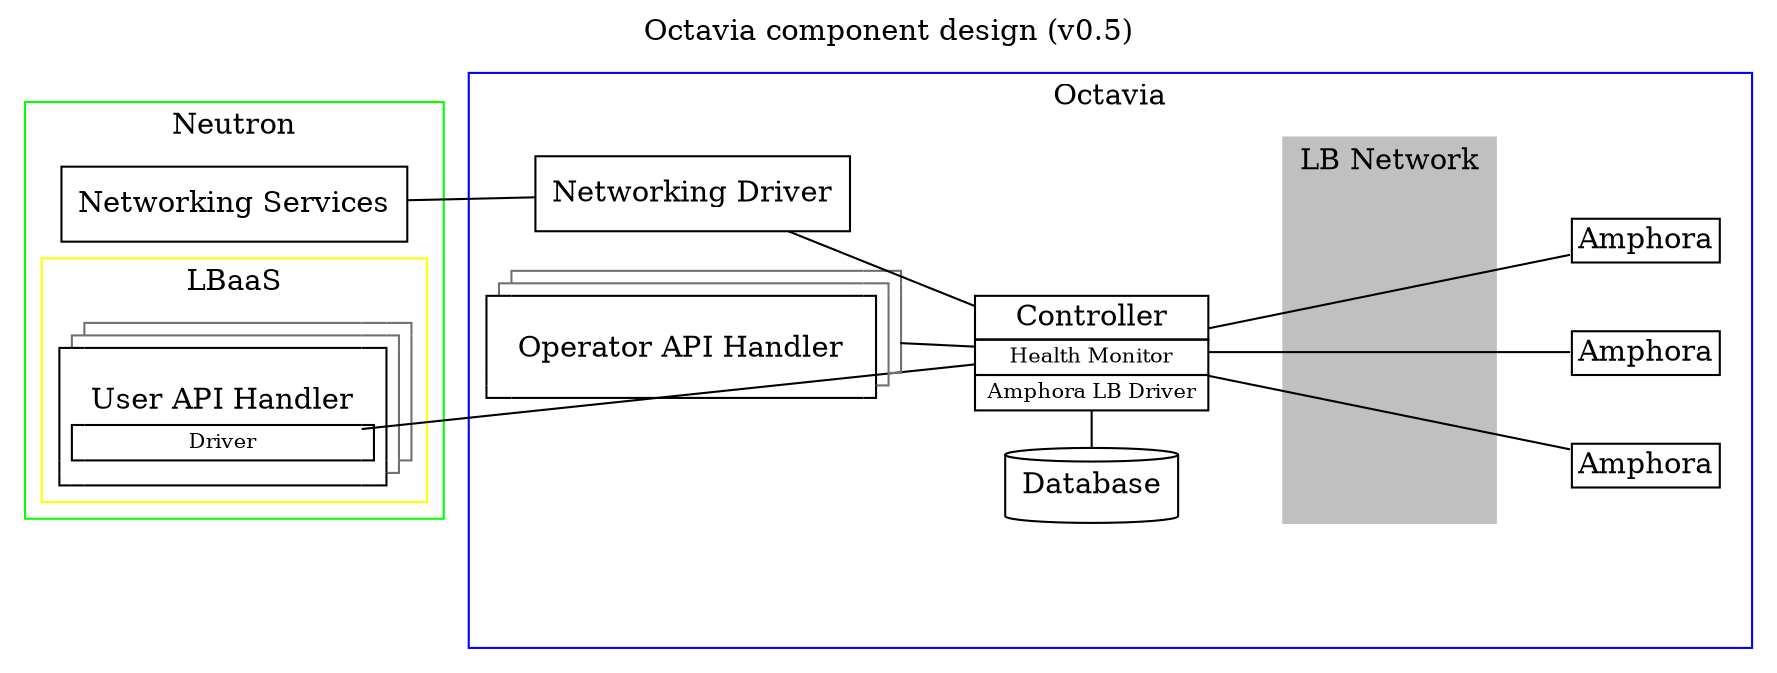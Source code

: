 /*
*    Copyright 2014 OpenStack Foundation
*
*    Licensed under the Apache License, Version 2.0 (the "License"); you may
*    not use this file except in compliance with the License. You may obtain
*    a copy of the License at
*
*         http://www.apache.org/licenses/LICENSE-2.0
*
*    Unless required by applicable law or agreed to in writing, software
*    distributed under the License is distributed on an "AS IS" BASIS, WITHOUT
*    WARRANTIES OR CONDITIONS OF ANY KIND, either express or implied. See the
*    License for the specific language governing permissions and limitations
*    under the License.
*/
/*
 * Requires graphviz version 2.37 or later to render correctly
 */
digraph G {
  labelloc="t";
  label="Octavia component design (v0.5)";
  rankdir=LR;
  splines=false;

  subgraph cluster_Neutron {
    label="Neutron";
    color="green";

    NetworkingServices [shape=rectangle label="Networking Services"];

    subgraph cluster_LBaaS {
      label="LBaaS";
      color="yellow";

      UserAPIHandler [shape=none margin=0 label=
        <<table border="0" cellspacing="0" cellborder="1">
          <tr>
            <td style="invis"></td>
            <td style="invis"></td>
            <td color="#707070" sides="lt"></td>
            <td color="#707070" sides="t"></td>
            <td color="#707070" sides="t"></td>
            <td color="#707070" sides="t"></td>
            <td color="#707070" sides="tr"></td>
          </tr>
          <tr>
            <td style="invis"></td>
            <td color="#707070" sides="lt"></td>
            <td color="#707070" sides="t"></td>
            <td color="#707070" sides="t"></td>
            <td color="#707070" sides="t"></td>
            <td color="#707070" sides="tr"></td>
            <td color="#707070" sides="r"></td>
          </tr>
          <tr>
            <td sides="lt"></td>
            <td sides="t"></td>
            <td sides="t"><br/>User API Handler</td>
            <td sides="t"></td>
            <td sides="tr"></td>
            <td color="#707070" sides="r"></td>
            <td color="#707070" sides="r"></td>
          </tr>
          <tr>
            <td sides="l"></td>
            <td sides="ltb"></td>
            <td sides="tb" port="driver"><font point-size="10">Driver</font></td>
            <td sides="trb"></td>
            <td sides="r"></td>
            <td color="#707070" sides="r"></td>
            <td color="#707070" sides="br"></td>
          </tr>
          <tr>
            <td sides="l"></td>
            <td style="invis"></td>
            <td style="invis"></td>
            <td style="invis"></td>
            <td sides="r"></td>
            <td color="#707070" sides="rb"></td>
            <td style="invis"></td>
           </tr>
           <tr>
            <td sides="lb"></td>
            <td sides="b"></td>
            <td sides="b"></td>
            <td sides="b"></td>
            <td sides="br"></td>
            <td style="invis"></td>
            <td style="invis"></td>
           </tr>
         </table>>];
    };
  };

  subgraph cluster_Octavia {
    label="Octavia";
    color="blue";

      NetworkingDriver [shape=rectangle label="Networking Driver"];

      OperatorAPIHandler [shape=none margin=0 label=
         <<table border="0" cellspacing="0" cellborder="1">
           <tr>
             <td style="invis"></td>
             <td style="invis"></td>
             <td color="#707070" sides="lt"></td>
             <td color="#707070" sides="t"></td>
             <td color="#707070" sides="t"></td>
             <td color="#707070" sides="t"></td>
             <td color="#707070" sides="tr"></td>
           </tr>
           <tr>
             <td style="invis"></td>
             <td color="#707070" sides="lt"></td>
             <td color="#707070" sides="t"></td>
             <td color="#707070" sides="t"></td>
             <td color="#707070" sides="t"></td>
             <td color="#707070" sides="tr"></td>
             <td color="#707070" sides="r"></td>
           </tr>
           <tr>
             <td sides="lt"></td>
             <td sides="t"></td>
             <td sides="t"><br/>Operator API Handler</td>
             <td sides="t"></td>
             <td sides="tr"></td>
             <td color="#707070" sides="r"></td>
             <td color="#707070" sides="rb"></td>
           </tr>
           <tr>
             <td sides="l"></td>
             <td style="invis"></td>
             <td style="invis"></td>
             <td style="invis"></td>
             <td sides="r"></td>
             <td color="#707070" sides="rb"></td>
             <td style="invis"></td>
           </tr>
           <tr>
             <td sides="lb"></td>
             <td sides="b"></td>
             <td sides="b"></td>
             <td sides="b"></td>
             <td sides="br"></td>
             <td style="invis"></td>
             <td style="invis"></td>
           </tr>
         </table>>];

      subgraph cluster_Controller {
        label="";
        color=white;
        Controller [shape=none margin=0 label=
          <<table border="0" cellspacing="0" cellborder="1">
            <tr>
              <td> Controller </td>
            </tr>
            <tr>
              <td sides="tlrb"><font point-size="10"> Health Monitor </font></td>
            </tr>
            <tr>
              <td sides="tlrb"><font point-size="10"> Amphora LB Driver </font></td>
            </tr>
          </table>>];

        Database [shape=cylinder];
      };

      subgraph cluster_Amphoras2 {
        label="";
        color="white";
        id="AmphoraMVs2";
        Amphora3 [shape=none margin=0 label=
          <<table border="0" cellspacing="0" cellborder="1">
            <tr>
              <td>Amphora</td>
            </tr>
          </table>>];
        Amphora4 [shape=none margin=0 label=
          <<table border="0" cellspacing="0" cellborder="1">
            <tr>
              <td>Amphora</td>
            </tr>
          </table>>];
        Amphora5 [shape=none margin=0 label=
          <<table border="0" cellspacing="0" cellborder="1">
            <tr>
              <td>Amphora</td>
            </tr>
          </table>>];
      };

      subgraph cluster_Network {
        label="LB Network";
        color="gray";
        bgcolor="gray";

        Stuff [style=invis shape=none margin=0 label=
          <<table border="0" cellspacing="0" cellborder="1">
            <tr>
              <td>Stuff<br/></td>
            </tr>
          </table>>];
        LBNetwork [shape=none margin=0 label=""];
        Things [style=invis shape=none margin=0 label=
          <<table border="0" cellspacing="0" cellborder="1">
            <tr>
              <td>Things<br/><br/></td>
            </tr>
          </table>>];
      };

      OperatorAPIHandler -> Controller [dir=none];
      Controller -> LBNetwork [style=invis];
      LBNetwork -> {Amphora3 Amphora4 Amphora5} [style=invis];
      Controller -> {Amphora3 Amphora4 Amphora5} [constraint=false dir=none];
      Controller -> NetworkingDriver [constraint=false dir=none];
      Controller -> Database [constraint=false dir=none];

    };

  UserAPIHandler:driver -> Controller [dir=none];
  NetworkingServices -> NetworkingDriver [dir=none];

}
